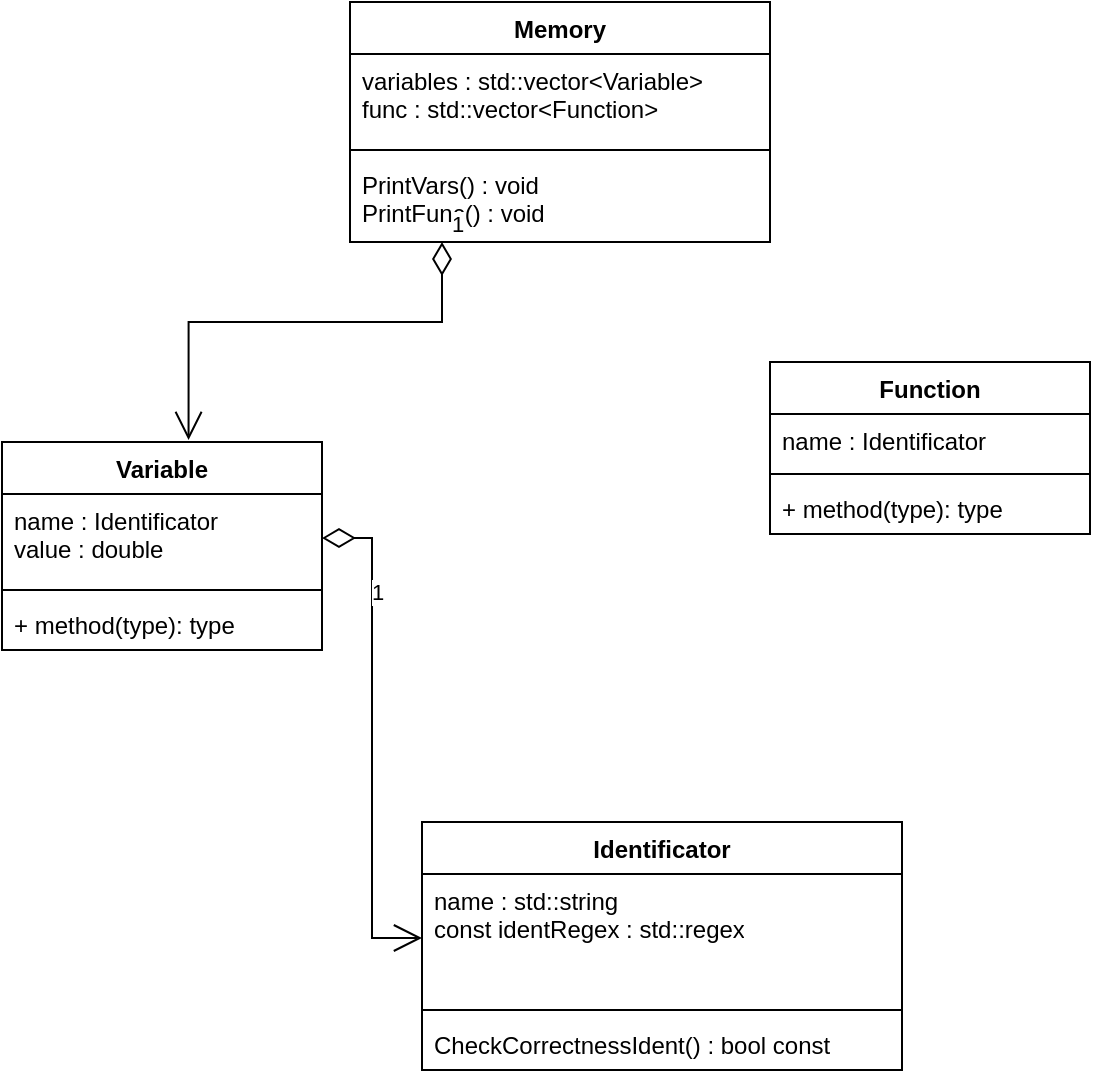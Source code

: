 <mxfile version="21.2.9" type="github">
  <diagram name="Страница 1" id="x9g9l3usQ-QOyfGejqmz">
    <mxGraphModel dx="819" dy="5136" grid="1" gridSize="10" guides="1" tooltips="1" connect="1" arrows="1" fold="1" page="1" pageScale="1" pageWidth="3300" pageHeight="4681" math="0" shadow="0">
      <root>
        <mxCell id="0" />
        <mxCell id="1" parent="0" />
        <mxCell id="ym8uFMl7tPYBPbURHmON-7" value="Memory" style="swimlane;fontStyle=1;align=center;verticalAlign=top;childLayout=stackLayout;horizontal=1;startSize=26;horizontalStack=0;resizeParent=1;resizeParentMax=0;resizeLast=0;collapsible=1;marginBottom=0;whiteSpace=wrap;html=1;" vertex="1" parent="1">
          <mxGeometry x="324" y="-1090" width="210" height="120" as="geometry" />
        </mxCell>
        <mxCell id="ym8uFMl7tPYBPbURHmON-8" value="variables : std::vector&amp;lt;Variable&amp;gt;&lt;br&gt;func : std::vector&amp;lt;Function&amp;gt;" style="text;strokeColor=none;fillColor=none;align=left;verticalAlign=top;spacingLeft=4;spacingRight=4;overflow=hidden;rotatable=0;points=[[0,0.5],[1,0.5]];portConstraint=eastwest;whiteSpace=wrap;html=1;" vertex="1" parent="ym8uFMl7tPYBPbURHmON-7">
          <mxGeometry y="26" width="210" height="44" as="geometry" />
        </mxCell>
        <mxCell id="ym8uFMl7tPYBPbURHmON-9" value="" style="line;strokeWidth=1;fillColor=none;align=left;verticalAlign=middle;spacingTop=-1;spacingLeft=3;spacingRight=3;rotatable=0;labelPosition=right;points=[];portConstraint=eastwest;strokeColor=inherit;" vertex="1" parent="ym8uFMl7tPYBPbURHmON-7">
          <mxGeometry y="70" width="210" height="8" as="geometry" />
        </mxCell>
        <mxCell id="ym8uFMl7tPYBPbURHmON-10" value="PrintVars() : void&lt;br&gt;PrintFunc() : void" style="text;strokeColor=none;fillColor=none;align=left;verticalAlign=top;spacingLeft=4;spacingRight=4;overflow=hidden;rotatable=0;points=[[0,0.5],[1,0.5]];portConstraint=eastwest;whiteSpace=wrap;html=1;" vertex="1" parent="ym8uFMl7tPYBPbURHmON-7">
          <mxGeometry y="78" width="210" height="42" as="geometry" />
        </mxCell>
        <mxCell id="ym8uFMl7tPYBPbURHmON-17" value="Identificator" style="swimlane;fontStyle=1;align=center;verticalAlign=top;childLayout=stackLayout;horizontal=1;startSize=26;horizontalStack=0;resizeParent=1;resizeParentMax=0;resizeLast=0;collapsible=1;marginBottom=0;whiteSpace=wrap;html=1;" vertex="1" parent="1">
          <mxGeometry x="360" y="-680" width="240" height="124" as="geometry" />
        </mxCell>
        <mxCell id="ym8uFMl7tPYBPbURHmON-18" value="name : std::string&lt;br&gt;const identRegex : std::regex" style="text;strokeColor=none;fillColor=none;align=left;verticalAlign=top;spacingLeft=4;spacingRight=4;overflow=hidden;rotatable=0;points=[[0,0.5],[1,0.5]];portConstraint=eastwest;whiteSpace=wrap;html=1;" vertex="1" parent="ym8uFMl7tPYBPbURHmON-17">
          <mxGeometry y="26" width="240" height="64" as="geometry" />
        </mxCell>
        <mxCell id="ym8uFMl7tPYBPbURHmON-19" value="" style="line;strokeWidth=1;fillColor=none;align=left;verticalAlign=middle;spacingTop=-1;spacingLeft=3;spacingRight=3;rotatable=0;labelPosition=right;points=[];portConstraint=eastwest;strokeColor=inherit;" vertex="1" parent="ym8uFMl7tPYBPbURHmON-17">
          <mxGeometry y="90" width="240" height="8" as="geometry" />
        </mxCell>
        <mxCell id="ym8uFMl7tPYBPbURHmON-20" value="СheckСorrectnessIdent() : bool const" style="text;strokeColor=none;fillColor=none;align=left;verticalAlign=top;spacingLeft=4;spacingRight=4;overflow=hidden;rotatable=0;points=[[0,0.5],[1,0.5]];portConstraint=eastwest;whiteSpace=wrap;html=1;" vertex="1" parent="ym8uFMl7tPYBPbURHmON-17">
          <mxGeometry y="98" width="240" height="26" as="geometry" />
        </mxCell>
        <mxCell id="ym8uFMl7tPYBPbURHmON-22" value="1" style="endArrow=open;html=1;endSize=12;startArrow=diamondThin;startSize=14;startFill=0;edgeStyle=orthogonalEdgeStyle;align=left;verticalAlign=bottom;rounded=0;entryX=0;entryY=0.5;entryDx=0;entryDy=0;exitX=1;exitY=0.5;exitDx=0;exitDy=0;" edge="1" parent="1" source="ym8uFMl7tPYBPbURHmON-34" target="ym8uFMl7tPYBPbURHmON-18">
          <mxGeometry x="-0.517" y="-2" relative="1" as="geometry">
            <mxPoint x="324" y="-832" as="sourcePoint" />
            <mxPoint x="440" y="-920" as="targetPoint" />
            <Array as="points" />
            <mxPoint as="offset" />
          </mxGeometry>
        </mxCell>
        <mxCell id="ym8uFMl7tPYBPbURHmON-24" value="1" style="endArrow=open;html=1;endSize=12;startArrow=diamondThin;startSize=14;startFill=0;edgeStyle=orthogonalEdgeStyle;align=left;verticalAlign=bottom;rounded=0;entryX=0.583;entryY=-0.01;entryDx=0;entryDy=0;entryPerimeter=0;" edge="1" parent="1" source="ym8uFMl7tPYBPbURHmON-10" target="ym8uFMl7tPYBPbURHmON-33">
          <mxGeometry x="-1" y="3" relative="1" as="geometry">
            <mxPoint x="370" y="-910" as="sourcePoint" />
            <mxPoint x="244" y="-880" as="targetPoint" />
            <Array as="points">
              <mxPoint x="370" y="-930" />
              <mxPoint x="243" y="-930" />
            </Array>
          </mxGeometry>
        </mxCell>
        <mxCell id="ym8uFMl7tPYBPbURHmON-25" value="Function" style="swimlane;fontStyle=1;align=center;verticalAlign=top;childLayout=stackLayout;horizontal=1;startSize=26;horizontalStack=0;resizeParent=1;resizeParentMax=0;resizeLast=0;collapsible=1;marginBottom=0;whiteSpace=wrap;html=1;" vertex="1" parent="1">
          <mxGeometry x="534" y="-910" width="160" height="86" as="geometry" />
        </mxCell>
        <mxCell id="ym8uFMl7tPYBPbURHmON-26" value="name : Identificator" style="text;strokeColor=none;fillColor=none;align=left;verticalAlign=top;spacingLeft=4;spacingRight=4;overflow=hidden;rotatable=0;points=[[0,0.5],[1,0.5]];portConstraint=eastwest;whiteSpace=wrap;html=1;" vertex="1" parent="ym8uFMl7tPYBPbURHmON-25">
          <mxGeometry y="26" width="160" height="26" as="geometry" />
        </mxCell>
        <mxCell id="ym8uFMl7tPYBPbURHmON-27" value="" style="line;strokeWidth=1;fillColor=none;align=left;verticalAlign=middle;spacingTop=-1;spacingLeft=3;spacingRight=3;rotatable=0;labelPosition=right;points=[];portConstraint=eastwest;strokeColor=inherit;" vertex="1" parent="ym8uFMl7tPYBPbURHmON-25">
          <mxGeometry y="52" width="160" height="8" as="geometry" />
        </mxCell>
        <mxCell id="ym8uFMl7tPYBPbURHmON-28" value="+ method(type): type" style="text;strokeColor=none;fillColor=none;align=left;verticalAlign=top;spacingLeft=4;spacingRight=4;overflow=hidden;rotatable=0;points=[[0,0.5],[1,0.5]];portConstraint=eastwest;whiteSpace=wrap;html=1;" vertex="1" parent="ym8uFMl7tPYBPbURHmON-25">
          <mxGeometry y="60" width="160" height="26" as="geometry" />
        </mxCell>
        <mxCell id="ym8uFMl7tPYBPbURHmON-33" value="Variable" style="swimlane;fontStyle=1;align=center;verticalAlign=top;childLayout=stackLayout;horizontal=1;startSize=26;horizontalStack=0;resizeParent=1;resizeParentMax=0;resizeLast=0;collapsible=1;marginBottom=0;whiteSpace=wrap;html=1;" vertex="1" parent="1">
          <mxGeometry x="150" y="-870" width="160" height="104" as="geometry" />
        </mxCell>
        <mxCell id="ym8uFMl7tPYBPbURHmON-34" value="name : Identificator&lt;br&gt;value : double" style="text;strokeColor=none;fillColor=none;align=left;verticalAlign=top;spacingLeft=4;spacingRight=4;overflow=hidden;rotatable=0;points=[[0,0.5],[1,0.5]];portConstraint=eastwest;whiteSpace=wrap;html=1;" vertex="1" parent="ym8uFMl7tPYBPbURHmON-33">
          <mxGeometry y="26" width="160" height="44" as="geometry" />
        </mxCell>
        <mxCell id="ym8uFMl7tPYBPbURHmON-35" value="" style="line;strokeWidth=1;fillColor=none;align=left;verticalAlign=middle;spacingTop=-1;spacingLeft=3;spacingRight=3;rotatable=0;labelPosition=right;points=[];portConstraint=eastwest;strokeColor=inherit;" vertex="1" parent="ym8uFMl7tPYBPbURHmON-33">
          <mxGeometry y="70" width="160" height="8" as="geometry" />
        </mxCell>
        <mxCell id="ym8uFMl7tPYBPbURHmON-36" value="+ method(type): type" style="text;strokeColor=none;fillColor=none;align=left;verticalAlign=top;spacingLeft=4;spacingRight=4;overflow=hidden;rotatable=0;points=[[0,0.5],[1,0.5]];portConstraint=eastwest;whiteSpace=wrap;html=1;" vertex="1" parent="ym8uFMl7tPYBPbURHmON-33">
          <mxGeometry y="78" width="160" height="26" as="geometry" />
        </mxCell>
      </root>
    </mxGraphModel>
  </diagram>
</mxfile>
